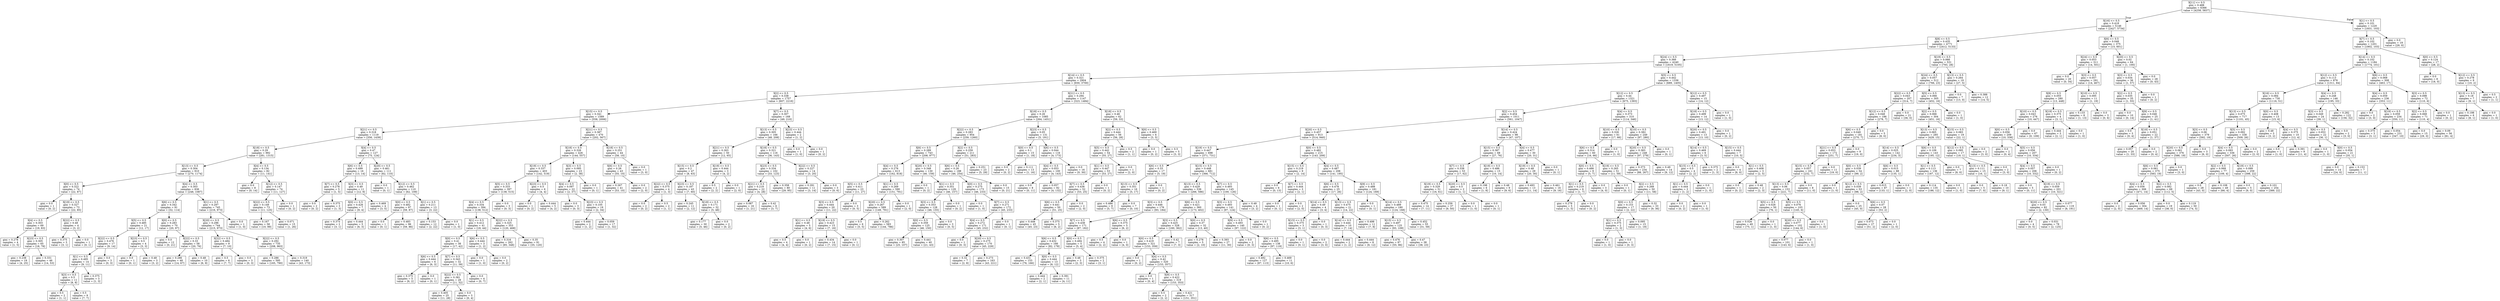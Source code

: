 digraph Tree {
node [shape=box] ;
0 [label="X[11] <= 0.5\ngini = 0.488\nsamples = 6366\nvalue = [4258, 5837]"] ;
1 [label="X[16] <= 0.5\ngini = 0.418\nsamples = 5146\nvalue = [2427, 5734]"] ;
0 -> 1 [labeldistance=2.5, labelangle=45, headlabel="True"] ;
2 [label="X[8] <= 0.5\ngini = 0.435\nsamples = 4771\nvalue = [2412, 5133]"] ;
1 -> 2 ;
3 [label="X[24] <= 0.5\ngini = 0.366\nsamples = 4240\nvalue = [1619, 5105]"] ;
2 -> 3 ;
4 [label="X[14] <= 0.5\ngini = 0.321\nsamples = 2904\nvalue = [930, 3700]"] ;
3 -> 4 ;
5 [label="X[2] <= 0.5\ngini = 0.338\nsamples = 1757\nvalue = [607, 2216]"] ;
4 -> 5 ;
6 [label="X[15] <= 0.5\ngini = 0.341\nsamples = 1589\nvalue = [558, 2006]"] ;
5 -> 6 ;
7 [label="X[21] <= 0.5\ngini = 0.318\nsamples = 1119\nvalue = [356, 1439]"] ;
6 -> 7 ;
8 [label="X[18] <= 0.5\ngini = 0.29\nsamples = 992\nvalue = [281, 1315]"] ;
7 -> 8 ;
9 [label="X[13] <= 0.5\ngini = 0.304\nsamples = 910\nvalue = [270, 1174]"] ;
8 -> 9 ;
10 [label="X[0] <= 0.5\ngini = 0.322\nsamples = 74\nvalue = [22, 87]"] ;
9 -> 10 ;
11 [label="gini = 0.0\nsamples = 1\nvalue = [0, 2]"] ;
10 -> 11 ;
12 [label="X[19] <= 0.5\ngini = 0.327\nsamples = 73\nvalue = [22, 85]"] ;
10 -> 12 ;
13 [label="X[4] <= 0.5\ngini = 0.303\nsamples = 69\nvalue = [19, 83]"] ;
12 -> 13 ;
14 [label="gini = 0.278\nsamples = 4\nvalue = [1, 5]"] ;
13 -> 14 ;
15 [label="X[23] <= 0.5\ngini = 0.305\nsamples = 65\nvalue = [18, 78]"] ;
13 -> 15 ;
16 [label="gini = 0.238\nsamples = 19\nvalue = [4, 25]"] ;
15 -> 16 ;
17 [label="gini = 0.331\nsamples = 46\nvalue = [14, 53]"] ;
15 -> 17 ;
18 [label="X[22] <= 0.5\ngini = 0.48\nsamples = 4\nvalue = [3, 2]"] ;
12 -> 18 ;
19 [label="gini = 0.375\nsamples = 3\nvalue = [3, 1]"] ;
18 -> 19 ;
20 [label="gini = 0.0\nsamples = 1\nvalue = [0, 1]"] ;
18 -> 20 ;
21 [label="X[4] <= 0.5\ngini = 0.303\nsamples = 836\nvalue = [248, 1087]"] ;
9 -> 21 ;
22 [label="X[6] <= 0.5\ngini = 0.342\nsamples = 91\nvalue = [32, 114]"] ;
21 -> 22 ;
23 [label="X[5] <= 0.5\ngini = 0.485\nsamples = 21\nvalue = [12, 17]"] ;
22 -> 23 ;
24 [label="X[22] <= 0.5\ngini = 0.476\nsamples = 17\nvalue = [9, 14]"] ;
23 -> 24 ;
25 [label="X[1] <= 0.5\ngini = 0.495\nsamples = 14\nvalue = [9, 11]"] ;
24 -> 25 ;
26 [label="X[3] <= 0.5\ngini = 0.5\nsamples = 11\nvalue = [8, 8]"] ;
25 -> 26 ;
27 [label="gini = 0.5\nsamples = 2\nvalue = [1, 1]"] ;
26 -> 27 ;
28 [label="gini = 0.5\nsamples = 9\nvalue = [7, 7]"] ;
26 -> 28 ;
29 [label="gini = 0.375\nsamples = 3\nvalue = [1, 3]"] ;
25 -> 29 ;
30 [label="gini = 0.0\nsamples = 3\nvalue = [0, 3]"] ;
24 -> 30 ;
31 [label="X[23] <= 0.5\ngini = 0.5\nsamples = 4\nvalue = [3, 3]"] ;
23 -> 31 ;
32 [label="gini = 0.0\nsamples = 1\nvalue = [0, 1]"] ;
31 -> 32 ;
33 [label="gini = 0.48\nsamples = 3\nvalue = [3, 2]"] ;
31 -> 33 ;
34 [label="X[0] <= 0.5\ngini = 0.283\nsamples = 70\nvalue = [20, 97]"] ;
22 -> 34 ;
35 [label="gini = 0.0\nsamples = 12\nvalue = [0, 21]"] ;
34 -> 35 ;
36 [label="X[22] <= 0.5\ngini = 0.33\nsamples = 58\nvalue = [20, 76]"] ;
34 -> 36 ;
37 [label="gini = 0.286\nsamples = 48\nvalue = [14, 67]"] ;
36 -> 37 ;
38 [label="gini = 0.48\nsamples = 10\nvalue = [6, 9]"] ;
36 -> 38 ;
39 [label="X[1] <= 0.5\ngini = 0.297\nsamples = 745\nvalue = [216, 973]"] ;
21 -> 39 ;
40 [label="X[20] <= 0.5\ngini = 0.296\nsamples = 744\nvalue = [215, 973]"] ;
39 -> 40 ;
41 [label="X[22] <= 0.5\ngini = 0.484\nsamples = 9\nvalue = [7, 10]"] ;
40 -> 41 ;
42 [label="gini = 0.5\nsamples = 6\nvalue = [7, 7]"] ;
41 -> 42 ;
43 [label="gini = 0.0\nsamples = 3\nvalue = [0, 3]"] ;
41 -> 43 ;
44 [label="X[22] <= 0.5\ngini = 0.292\nsamples = 735\nvalue = [208, 963]"] ;
40 -> 44 ;
45 [label="gini = 0.286\nsamples = 595\nvalue = [165, 790]"] ;
44 -> 45 ;
46 [label="gini = 0.319\nsamples = 140\nvalue = [43, 173]"] ;
44 -> 46 ;
47 [label="gini = 0.0\nsamples = 1\nvalue = [1, 0]"] ;
39 -> 47 ;
48 [label="X[4] <= 0.5\ngini = 0.134\nsamples = 82\nvalue = [11, 141]"] ;
8 -> 48 ;
49 [label="gini = 0.0\nsamples = 8\nvalue = [0, 14]"] ;
48 -> 49 ;
50 [label="X[12] <= 0.5\ngini = 0.147\nsamples = 74\nvalue = [11, 127]"] ;
48 -> 50 ;
51 [label="X[22] <= 0.5\ngini = 0.149\nsamples = 73\nvalue = [11, 125]"] ;
50 -> 51 ;
52 [label="gini = 0.167\nsamples = 58\nvalue = [10, 99]"] ;
51 -> 52 ;
53 [label="gini = 0.071\nsamples = 15\nvalue = [1, 26]"] ;
51 -> 53 ;
54 [label="gini = 0.0\nsamples = 1\nvalue = [0, 2]"] ;
50 -> 54 ;
55 [label="X[4] <= 0.5\ngini = 0.47\nsamples = 127\nvalue = [75, 124]"] ;
7 -> 55 ;
56 [label="X[6] <= 0.5\ngini = 0.499\nsamples = 16\nvalue = [13, 14]"] ;
55 -> 56 ;
57 [label="X[7] <= 0.5\ngini = 0.278\nsamples = 5\nvalue = [1, 5]"] ;
56 -> 57 ;
58 [label="gini = 0.0\nsamples = 2\nvalue = [0, 2]"] ;
57 -> 58 ;
59 [label="gini = 0.375\nsamples = 3\nvalue = [1, 3]"] ;
57 -> 59 ;
60 [label="X[3] <= 0.5\ngini = 0.49\nsamples = 11\nvalue = [12, 9]"] ;
56 -> 60 ;
61 [label="X[0] <= 0.5\ngini = 0.426\nsamples = 7\nvalue = [9, 4]"] ;
60 -> 61 ;
62 [label="gini = 0.375\nsamples = 2\nvalue = [3, 1]"] ;
61 -> 62 ;
63 [label="gini = 0.444\nsamples = 5\nvalue = [6, 3]"] ;
61 -> 63 ;
64 [label="gini = 0.469\nsamples = 4\nvalue = [3, 5]"] ;
60 -> 64 ;
65 [label="X[20] <= 0.5\ngini = 0.461\nsamples = 111\nvalue = [62, 110]"] ;
55 -> 65 ;
66 [label="gini = 0.0\nsamples = 1\nvalue = [0, 1]"] ;
65 -> 66 ;
67 [label="X[12] <= 0.5\ngini = 0.462\nsamples = 110\nvalue = [62, 109]"] ;
65 -> 67 ;
68 [label="X[0] <= 0.5\ngini = 0.482\nsamples = 97\nvalue = [59, 87]"] ;
67 -> 68 ;
69 [label="gini = 0.0\nsamples = 1\nvalue = [0, 1]"] ;
68 -> 69 ;
70 [label="gini = 0.483\nsamples = 96\nvalue = [59, 86]"] ;
68 -> 70 ;
71 [label="X[1] <= 0.5\ngini = 0.211\nsamples = 13\nvalue = [3, 22]"] ;
67 -> 71 ;
72 [label="gini = 0.153\nsamples = 12\nvalue = [2, 22]"] ;
71 -> 72 ;
73 [label="gini = 0.0\nsamples = 1\nvalue = [1, 0]"] ;
71 -> 73 ;
74 [label="X[21] <= 0.5\ngini = 0.387\nsamples = 470\nvalue = [202, 567]"] ;
6 -> 74 ;
75 [label="X[18] <= 0.5\ngini = 0.326\nsamples = 426\nvalue = [144, 557]"] ;
74 -> 75 ;
76 [label="X[19] <= 0.5\ngini = 0.337\nsamples = 403\nvalue = [142, 519]"] ;
75 -> 76 ;
77 [label="X[5] <= 0.5\ngini = 0.333\nsamples = 397\nvalue = [138, 515]"] ;
76 -> 77 ;
78 [label="X[4] <= 0.5\ngini = 0.334\nsamples = 394\nvalue = [138, 512]"] ;
77 -> 78 ;
79 [label="X[1] <= 0.5\ngini = 0.412\nsamples = 41\nvalue = [18, 44]"] ;
78 -> 79 ;
80 [label="X[0] <= 0.5\ngini = 0.41\nsamples = 38\nvalue = [17, 42]"] ;
79 -> 80 ;
81 [label="X[6] <= 0.5\ngini = 0.444\nsamples = 6\nvalue = [6, 3]"] ;
80 -> 81 ;
82 [label="gini = 0.375\nsamples = 5\nvalue = [6, 2]"] ;
81 -> 82 ;
83 [label="gini = 0.0\nsamples = 1\nvalue = [0, 1]"] ;
81 -> 83 ;
84 [label="X[7] <= 0.5\ngini = 0.343\nsamples = 32\nvalue = [11, 39]"] ;
80 -> 84 ;
85 [label="X[22] <= 0.5\ngini = 0.381\nsamples = 28\nvalue = [11, 32]"] ;
84 -> 85 ;
86 [label="gini = 0.405\nsamples = 25\nvalue = [11, 28]"] ;
85 -> 86 ;
87 [label="gini = 0.0\nsamples = 3\nvalue = [0, 4]"] ;
85 -> 87 ;
88 [label="gini = 0.0\nsamples = 4\nvalue = [0, 7]"] ;
84 -> 88 ;
89 [label="X[6] <= 0.5\ngini = 0.444\nsamples = 3\nvalue = [1, 2]"] ;
79 -> 89 ;
90 [label="gini = 0.0\nsamples = 1\nvalue = [1, 0]"] ;
89 -> 90 ;
91 [label="gini = 0.0\nsamples = 2\nvalue = [0, 2]"] ;
89 -> 91 ;
92 [label="X[22] <= 0.5\ngini = 0.325\nsamples = 353\nvalue = [120, 468]"] ;
78 -> 92 ;
93 [label="gini = 0.316\nsamples = 262\nvalue = [85, 348]"] ;
92 -> 93 ;
94 [label="gini = 0.35\nsamples = 91\nvalue = [35, 120]"] ;
92 -> 94 ;
95 [label="gini = 0.0\nsamples = 3\nvalue = [0, 3]"] ;
77 -> 95 ;
96 [label="X[23] <= 0.5\ngini = 0.5\nsamples = 6\nvalue = [4, 4]"] ;
76 -> 96 ;
97 [label="gini = 0.0\nsamples = 1\nvalue = [0, 2]"] ;
96 -> 97 ;
98 [label="gini = 0.444\nsamples = 5\nvalue = [4, 2]"] ;
96 -> 98 ;
99 [label="X[3] <= 0.5\ngini = 0.095\nsamples = 23\nvalue = [2, 38]"] ;
75 -> 99 ;
100 [label="X[4] <= 0.5\ngini = 0.097\nsamples = 22\nvalue = [2, 37]"] ;
99 -> 100 ;
101 [label="gini = 0.0\nsamples = 3\nvalue = [0, 3]"] ;
100 -> 101 ;
102 [label="X[23] <= 0.5\ngini = 0.105\nsamples = 19\nvalue = [2, 34]"] ;
100 -> 102 ;
103 [label="gini = 0.444\nsamples = 2\nvalue = [1, 2]"] ;
102 -> 103 ;
104 [label="gini = 0.059\nsamples = 17\nvalue = [1, 32]"] ;
102 -> 104 ;
105 [label="gini = 0.0\nsamples = 1\nvalue = [0, 1]"] ;
99 -> 105 ;
106 [label="X[18] <= 0.5\ngini = 0.251\nsamples = 44\nvalue = [58, 10]"] ;
74 -> 106 ;
107 [label="X[6] <= 0.5\ngini = 0.26\nsamples = 43\nvalue = [55, 10]"] ;
106 -> 107 ;
108 [label="gini = 0.267\nsamples = 41\nvalue = [53, 10]"] ;
107 -> 108 ;
109 [label="gini = 0.0\nsamples = 2\nvalue = [2, 0]"] ;
107 -> 109 ;
110 [label="gini = 0.0\nsamples = 1\nvalue = [3, 0]"] ;
106 -> 110 ;
111 [label="X[7] <= 0.5\ngini = 0.307\nsamples = 168\nvalue = [49, 210]"] ;
5 -> 111 ;
112 [label="X[13] <= 0.5\ngini = 0.305\nsamples = 166\nvalue = [48, 208]"] ;
111 -> 112 ;
113 [label="X[21] <= 0.5\ngini = 0.263\nsamples = 50\nvalue = [12, 65]"] ;
112 -> 113 ;
114 [label="X[15] <= 0.5\ngini = 0.2\nsamples = 47\nvalue = [8, 63]"] ;
113 -> 114 ;
115 [label="X[22] <= 0.5\ngini = 0.375\nsamples = 4\nvalue = [1, 3]"] ;
114 -> 115 ;
116 [label="gini = 0.0\nsamples = 2\nvalue = [0, 2]"] ;
115 -> 116 ;
117 [label="gini = 0.5\nsamples = 2\nvalue = [1, 1]"] ;
115 -> 117 ;
118 [label="X[23] <= 0.5\ngini = 0.187\nsamples = 43\nvalue = [7, 60]"] ;
114 -> 118 ;
119 [label="gini = 0.245\nsamples = 11\nvalue = [2, 12]"] ;
118 -> 119 ;
120 [label="X[18] <= 0.5\ngini = 0.171\nsamples = 32\nvalue = [5, 48]"] ;
118 -> 120 ;
121 [label="gini = 0.177\nsamples = 30\nvalue = [5, 46]"] ;
120 -> 121 ;
122 [label="gini = 0.0\nsamples = 2\nvalue = [0, 2]"] ;
120 -> 122 ;
123 [label="X[19] <= 0.5\ngini = 0.444\nsamples = 3\nvalue = [4, 2]"] ;
113 -> 123 ;
124 [label="gini = 0.5\nsamples = 2\nvalue = [2, 2]"] ;
123 -> 124 ;
125 [label="gini = 0.0\nsamples = 1\nvalue = [2, 0]"] ;
123 -> 125 ;
126 [label="X[18] <= 0.5\ngini = 0.321\nsamples = 116\nvalue = [36, 143]"] ;
112 -> 126 ;
127 [label="X[23] <= 0.5\ngini = 0.334\nsamples = 102\nvalue = [33, 123]"] ;
126 -> 127 ;
128 [label="X[21] <= 0.5\ngini = 0.219\nsamples = 22\nvalue = [4, 28]"] ;
127 -> 128 ;
129 [label="gini = 0.087\nsamples = 16\nvalue = [1, 21]"] ;
128 -> 129 ;
130 [label="gini = 0.42\nsamples = 6\nvalue = [3, 7]"] ;
128 -> 130 ;
131 [label="gini = 0.358\nsamples = 80\nvalue = [29, 95]"] ;
127 -> 131 ;
132 [label="X[22] <= 0.5\ngini = 0.227\nsamples = 14\nvalue = [3, 20]"] ;
126 -> 132 ;
133 [label="gini = 0.291\nsamples = 11\nvalue = [3, 14]"] ;
132 -> 133 ;
134 [label="gini = 0.0\nsamples = 3\nvalue = [0, 6]"] ;
132 -> 134 ;
135 [label="X[23] <= 0.5\ngini = 0.444\nsamples = 2\nvalue = [1, 2]"] ;
111 -> 135 ;
136 [label="gini = 0.0\nsamples = 1\nvalue = [1, 0]"] ;
135 -> 136 ;
137 [label="gini = 0.0\nsamples = 1\nvalue = [0, 2]"] ;
135 -> 137 ;
138 [label="X[21] <= 0.5\ngini = 0.294\nsamples = 1147\nvalue = [323, 1484]"] ;
4 -> 138 ;
139 [label="X[18] <= 0.5\ngini = 0.26\nsamples = 1085\nvalue = [264, 1451]"] ;
138 -> 139 ;
140 [label="X[22] <= 0.5\ngini = 0.283\nsamples = 954\nvalue = [259, 1260]"] ;
139 -> 140 ;
141 [label="X[6] <= 0.5\ngini = 0.289\nsamples = 743\nvalue = [208, 977]"] ;
140 -> 141 ;
142 [label="X[4] <= 0.5\ngini = 0.276\nsamples = 613\nvalue = [162, 818]"] ;
141 -> 142 ;
143 [label="X[5] <= 0.5\ngini = 0.411\nsamples = 23\nvalue = [11, 27]"] ;
142 -> 143 ;
144 [label="X[3] <= 0.5\ngini = 0.444\nsamples = 20\nvalue = [11, 22]"] ;
143 -> 144 ;
145 [label="X[1] <= 0.5\ngini = 0.48\nsamples = 5\nvalue = [4, 6]"] ;
144 -> 145 ;
146 [label="gini = 0.5\nsamples = 4\nvalue = [4, 4]"] ;
145 -> 146 ;
147 [label="gini = 0.0\nsamples = 1\nvalue = [0, 2]"] ;
145 -> 147 ;
148 [label="X[19] <= 0.5\ngini = 0.423\nsamples = 15\nvalue = [7, 16]"] ;
144 -> 148 ;
149 [label="gini = 0.434\nsamples = 14\nvalue = [7, 15]"] ;
148 -> 149 ;
150 [label="gini = 0.0\nsamples = 1\nvalue = [0, 1]"] ;
148 -> 150 ;
151 [label="gini = 0.0\nsamples = 3\nvalue = [0, 5]"] ;
143 -> 151 ;
152 [label="X[1] <= 0.5\ngini = 0.269\nsamples = 590\nvalue = [151, 791]"] ;
142 -> 152 ;
153 [label="X[20] <= 0.5\ngini = 0.267\nsamples = 589\nvalue = [149, 791]"] ;
152 -> 153 ;
154 [label="gini = 0.5\nsamples = 6\nvalue = [5, 5]"] ;
153 -> 154 ;
155 [label="gini = 0.262\nsamples = 583\nvalue = [144, 786]"] ;
153 -> 155 ;
156 [label="gini = 0.0\nsamples = 1\nvalue = [2, 0]"] ;
152 -> 156 ;
157 [label="X[20] <= 0.5\ngini = 0.348\nsamples = 130\nvalue = [46, 159]"] ;
141 -> 157 ;
158 [label="gini = 0.0\nsamples = 1\nvalue = [0, 2]"] ;
157 -> 158 ;
159 [label="X[1] <= 0.5\ngini = 0.351\nsamples = 129\nvalue = [46, 157]"] ;
157 -> 159 ;
160 [label="X[3] <= 0.5\ngini = 0.353\nsamples = 128\nvalue = [46, 155]"] ;
159 -> 160 ;
161 [label="X[0] <= 0.5\ngini = 0.359\nsamples = 125\nvalue = [46, 150]"] ;
160 -> 161 ;
162 [label="gini = 0.307\nsamples = 85\nvalue = [25, 107]"] ;
161 -> 162 ;
163 [label="gini = 0.441\nsamples = 40\nvalue = [21, 43]"] ;
161 -> 163 ;
164 [label="gini = 0.0\nsamples = 3\nvalue = [0, 5]"] ;
160 -> 164 ;
165 [label="gini = 0.0\nsamples = 1\nvalue = [0, 2]"] ;
159 -> 165 ;
166 [label="X[2] <= 0.5\ngini = 0.259\nsamples = 211\nvalue = [51, 283]"] ;
140 -> 166 ;
167 [label="X[6] <= 0.5\ngini = 0.26\nsamples = 188\nvalue = [46, 254]"] ;
166 -> 167 ;
168 [label="X[0] <= 0.5\ngini = 0.275\nsamples = 173\nvalue = [46, 233]"] ;
167 -> 168 ;
169 [label="gini = 0.0\nsamples = 1\nvalue = [1, 0]"] ;
168 -> 169 ;
170 [label="X[7] <= 0.5\ngini = 0.271\nsamples = 172\nvalue = [45, 233]"] ;
168 -> 170 ;
171 [label="X[4] <= 0.5\ngini = 0.272\nsamples = 171\nvalue = [45, 232]"] ;
170 -> 171 ;
172 [label="gini = 0.0\nsamples = 1\nvalue = [0, 3]"] ;
171 -> 172 ;
173 [label="X[20] <= 0.5\ngini = 0.275\nsamples = 170\nvalue = [45, 229]"] ;
171 -> 173 ;
174 [label="gini = 0.32\nsamples = 7\nvalue = [2, 8]"] ;
173 -> 174 ;
175 [label="gini = 0.273\nsamples = 163\nvalue = [43, 221]"] ;
173 -> 175 ;
176 [label="gini = 0.0\nsamples = 1\nvalue = [0, 1]"] ;
170 -> 176 ;
177 [label="gini = 0.0\nsamples = 15\nvalue = [0, 21]"] ;
167 -> 177 ;
178 [label="gini = 0.251\nsamples = 23\nvalue = [5, 29]"] ;
166 -> 178 ;
179 [label="X[23] <= 0.5\ngini = 0.05\nsamples = 131\nvalue = [5, 191]"] ;
139 -> 179 ;
180 [label="X[0] <= 0.5\ngini = 0.1\nsamples = 15\nvalue = [1, 18]"] ;
179 -> 180 ;
181 [label="gini = 0.0\nsamples = 2\nvalue = [0, 2]"] ;
180 -> 181 ;
182 [label="gini = 0.111\nsamples = 13\nvalue = [1, 16]"] ;
180 -> 182 ;
183 [label="X[6] <= 0.5\ngini = 0.044\nsamples = 116\nvalue = [4, 173]"] ;
179 -> 183 ;
184 [label="X[4] <= 0.5\ngini = 0.053\nsamples = 100\nvalue = [4, 143]"] ;
183 -> 184 ;
185 [label="gini = 0.0\nsamples = 8\nvalue = [0, 11]"] ;
184 -> 185 ;
186 [label="gini = 0.057\nsamples = 92\nvalue = [4, 132]"] ;
184 -> 186 ;
187 [label="gini = 0.0\nsamples = 16\nvalue = [0, 30]"] ;
183 -> 187 ;
188 [label="X[18] <= 0.5\ngini = 0.46\nsamples = 62\nvalue = [59, 33]"] ;
138 -> 188 ;
189 [label="X[2] <= 0.5\ngini = 0.444\nsamples = 56\nvalue = [56, 28]"] ;
188 -> 189 ;
190 [label="X[5] <= 0.5\ngini = 0.442\nsamples = 54\nvalue = [55, 27]"] ;
189 -> 190 ;
191 [label="X[1] <= 0.5\ngini = 0.447\nsamples = 53\nvalue = [53, 27]"] ;
190 -> 191 ;
192 [label="X[7] <= 0.5\ngini = 0.436\nsamples = 52\nvalue = [53, 25]"] ;
191 -> 192 ;
193 [label="X[6] <= 0.5\ngini = 0.441\nsamples = 50\nvalue = [51, 25]"] ;
192 -> 193 ;
194 [label="gini = 0.448\nsamples = 45\nvalue = [45, 23]"] ;
193 -> 194 ;
195 [label="gini = 0.375\nsamples = 5\nvalue = [6, 2]"] ;
193 -> 195 ;
196 [label="gini = 0.0\nsamples = 2\nvalue = [2, 0]"] ;
192 -> 196 ;
197 [label="gini = 0.0\nsamples = 1\nvalue = [0, 2]"] ;
191 -> 197 ;
198 [label="gini = 0.0\nsamples = 1\nvalue = [2, 0]"] ;
190 -> 198 ;
199 [label="gini = 0.5\nsamples = 2\nvalue = [1, 1]"] ;
189 -> 199 ;
200 [label="X[0] <= 0.5\ngini = 0.469\nsamples = 6\nvalue = [3, 5]"] ;
188 -> 200 ;
201 [label="gini = 0.0\nsamples = 1\nvalue = [0, 2]"] ;
200 -> 201 ;
202 [label="gini = 0.5\nsamples = 5\nvalue = [3, 3]"] ;
200 -> 202 ;
203 [label="X[5] <= 0.5\ngini = 0.442\nsamples = 1336\nvalue = [689, 1405]"] ;
3 -> 203 ;
204 [label="X[12] <= 0.5\ngini = 0.44\nsamples = 1321\nvalue = [675, 1393]"] ;
203 -> 204 ;
205 [label="X[2] <= 0.5\ngini = 0.454\nsamples = 1011\nvalue = [561, 1047]"] ;
204 -> 205 ;
206 [label="X[20] <= 0.5\ngini = 0.457\nsamples = 913\nvalue = [514, 940]"] ;
205 -> 206 ;
207 [label="X[19] <= 0.5\ngini = 0.447\nsamples = 698\nvalue = [371, 731]"] ;
206 -> 207 ;
208 [label="X[6] <= 0.5\ngini = 0.33\nsamples = 17\nvalue = [5, 19]"] ;
207 -> 208 ;
209 [label="X[13] <= 0.5\ngini = 0.351\nsamples = 16\nvalue = [5, 17]"] ;
208 -> 209 ;
210 [label="gini = 0.486\nsamples = 9\nvalue = [5, 7]"] ;
209 -> 210 ;
211 [label="gini = 0.0\nsamples = 7\nvalue = [0, 10]"] ;
209 -> 211 ;
212 [label="gini = 0.0\nsamples = 1\nvalue = [0, 2]"] ;
208 -> 212 ;
213 [label="X[15] <= 0.5\ngini = 0.448\nsamples = 681\nvalue = [366, 712]"] ;
207 -> 213 ;
214 [label="X[13] <= 0.5\ngini = 0.429\nsamples = 536\nvalue = [266, 586]"] ;
213 -> 214 ;
215 [label="X[3] <= 0.5\ngini = 0.446\nsamples = 176\nvalue = [93, 184]"] ;
214 -> 215 ;
216 [label="X[7] <= 0.5\ngini = 0.438\nsamples = 171\nvalue = [87, 182]"] ;
215 -> 216 ;
217 [label="X[6] <= 0.5\ngini = 0.432\nsamples = 166\nvalue = [82, 178]"] ;
216 -> 217 ;
218 [label="gini = 0.431\nsamples = 153\nvalue = [76, 166]"] ;
217 -> 218 ;
219 [label="X[0] <= 0.5\ngini = 0.444\nsamples = 13\nvalue = [6, 12]"] ;
217 -> 219 ;
220 [label="gini = 0.444\nsamples = 2\nvalue = [2, 1]"] ;
219 -> 220 ;
221 [label="gini = 0.391\nsamples = 11\nvalue = [4, 11]"] ;
219 -> 221 ;
222 [label="X[0] <= 0.5\ngini = 0.494\nsamples = 5\nvalue = [5, 4]"] ;
216 -> 222 ;
223 [label="gini = 0.48\nsamples = 3\nvalue = [2, 3]"] ;
222 -> 223 ;
224 [label="gini = 0.375\nsamples = 2\nvalue = [3, 1]"] ;
222 -> 224 ;
225 [label="X[6] <= 0.5\ngini = 0.375\nsamples = 5\nvalue = [6, 2]"] ;
215 -> 225 ;
226 [label="gini = 0.5\nsamples = 4\nvalue = [2, 2]"] ;
225 -> 226 ;
227 [label="gini = 0.0\nsamples = 1\nvalue = [4, 0]"] ;
225 -> 227 ;
228 [label="X[6] <= 0.5\ngini = 0.421\nsamples = 360\nvalue = [173, 402]"] ;
214 -> 228 ;
229 [label="X[3] <= 0.5\ngini = 0.425\nsamples = 328\nvalue = [160, 362]"] ;
228 -> 229 ;
230 [label="X[0] <= 0.5\ngini = 0.419\nsamples = 321\nvalue = [153, 359]"] ;
229 -> 230 ;
231 [label="gini = 0.0\nsamples = 1\nvalue = [0, 2]"] ;
230 -> 231 ;
232 [label="X[4] <= 0.5\ngini = 0.42\nsamples = 320\nvalue = [153, 357]"] ;
230 -> 232 ;
233 [label="gini = 0.0\nsamples = 1\nvalue = [0, 4]"] ;
232 -> 233 ;
234 [label="X[9] <= 0.5\ngini = 0.422\nsamples = 319\nvalue = [153, 353]"] ;
232 -> 234 ;
235 [label="gini = 0.5\nsamples = 2\nvalue = [2, 2]"] ;
234 -> 235 ;
236 [label="gini = 0.421\nsamples = 317\nvalue = [151, 351]"] ;
234 -> 236 ;
237 [label="gini = 0.42\nsamples = 7\nvalue = [7, 3]"] ;
229 -> 237 ;
238 [label="X[0] <= 0.5\ngini = 0.37\nsamples = 32\nvalue = [13, 40]"] ;
228 -> 238 ;
239 [label="gini = 0.278\nsamples = 5\nvalue = [2, 10]"] ;
238 -> 239 ;
240 [label="gini = 0.393\nsamples = 27\nvalue = [11, 30]"] ;
238 -> 240 ;
241 [label="X[7] <= 0.5\ngini = 0.493\nsamples = 145\nvalue = [100, 126]"] ;
213 -> 241 ;
242 [label="X[3] <= 0.5\ngini = 0.493\nsamples = 141\nvalue = [97, 124]"] ;
241 -> 242 ;
243 [label="X[9] <= 0.5\ngini = 0.493\nsamples = 140\nvalue = [97, 122]"] ;
242 -> 243 ;
244 [label="gini = 0.0\nsamples = 2\nvalue = [0, 3]"] ;
243 -> 244 ;
245 [label="X[6] <= 0.5\ngini = 0.495\nsamples = 138\nvalue = [97, 119]"] ;
243 -> 245 ;
246 [label="gini = 0.492\nsamples = 127\nvalue = [87, 113]"] ;
245 -> 246 ;
247 [label="gini = 0.469\nsamples = 11\nvalue = [10, 6]"] ;
245 -> 247 ;
248 [label="gini = 0.0\nsamples = 1\nvalue = [0, 2]"] ;
242 -> 248 ;
249 [label="gini = 0.48\nsamples = 4\nvalue = [3, 2]"] ;
241 -> 249 ;
250 [label="X[0] <= 0.5\ngini = 0.482\nsamples = 215\nvalue = [143, 209]"] ;
206 -> 250 ;
251 [label="X[15] <= 0.5\ngini = 0.219\nsamples = 9\nvalue = [2, 14]"] ;
250 -> 251 ;
252 [label="gini = 0.0\nsamples = 6\nvalue = [0, 13]"] ;
251 -> 252 ;
253 [label="X[7] <= 0.5\ngini = 0.444\nsamples = 3\nvalue = [2, 1]"] ;
251 -> 253 ;
254 [label="gini = 0.0\nsamples = 1\nvalue = [0, 1]"] ;
253 -> 254 ;
255 [label="gini = 0.0\nsamples = 2\nvalue = [2, 0]"] ;
253 -> 255 ;
256 [label="X[4] <= 0.5\ngini = 0.487\nsamples = 206\nvalue = [141, 195]"] ;
250 -> 256 ;
257 [label="X[6] <= 0.5\ngini = 0.478\nsamples = 25\nvalue = [17, 26]"] ;
256 -> 257 ;
258 [label="X[14] <= 0.5\ngini = 0.49\nsamples = 4\nvalue = [3, 4]"] ;
257 -> 258 ;
259 [label="X[15] <= 0.5\ngini = 0.375\nsamples = 3\nvalue = [3, 1]"] ;
258 -> 259 ;
260 [label="gini = 0.0\nsamples = 1\nvalue = [0, 1]"] ;
259 -> 260 ;
261 [label="gini = 0.0\nsamples = 2\nvalue = [3, 0]"] ;
259 -> 261 ;
262 [label="gini = 0.0\nsamples = 1\nvalue = [0, 3]"] ;
258 -> 262 ;
263 [label="X[13] <= 0.5\ngini = 0.475\nsamples = 21\nvalue = [14, 22]"] ;
257 -> 263 ;
264 [label="X[14] <= 0.5\ngini = 0.444\nsamples = 10\nvalue = [7, 14]"] ;
263 -> 264 ;
265 [label="gini = 0.444\nsamples = 2\nvalue = [1, 2]"] ;
264 -> 265 ;
266 [label="gini = 0.444\nsamples = 8\nvalue = [6, 12]"] ;
264 -> 266 ;
267 [label="gini = 0.498\nsamples = 11\nvalue = [7, 8]"] ;
263 -> 267 ;
268 [label="X[9] <= 0.5\ngini = 0.488\nsamples = 181\nvalue = [124, 169]"] ;
256 -> 268 ;
269 [label="gini = 0.0\nsamples = 1\nvalue = [0, 1]"] ;
268 -> 269 ;
270 [label="X[14] <= 0.5\ngini = 0.489\nsamples = 180\nvalue = [124, 168]"] ;
268 -> 270 ;
271 [label="X[15] <= 0.5\ngini = 0.497\nsamples = 125\nvalue = [93, 109]"] ;
270 -> 271 ;
272 [label="gini = 0.476\nsamples = 87\nvalue = [55, 86]"] ;
271 -> 272 ;
273 [label="gini = 0.47\nsamples = 38\nvalue = [38, 23]"] ;
271 -> 273 ;
274 [label="gini = 0.452\nsamples = 55\nvalue = [31, 59]"] ;
270 -> 274 ;
275 [label="X[14] <= 0.5\ngini = 0.424\nsamples = 98\nvalue = [47, 107]"] ;
205 -> 275 ;
276 [label="X[15] <= 0.5\ngini = 0.387\nsamples = 68\nvalue = [27, 76]"] ;
275 -> 276 ;
277 [label="X[7] <= 0.5\ngini = 0.338\nsamples = 53\nvalue = [17, 62]"] ;
276 -> 277 ;
278 [label="X[19] <= 0.5\ngini = 0.329\nsamples = 51\nvalue = [16, 61]"] ;
277 -> 278 ;
279 [label="gini = 0.475\nsamples = 14\nvalue = [7, 11]"] ;
278 -> 279 ;
280 [label="gini = 0.259\nsamples = 37\nvalue = [9, 50]"] ;
278 -> 280 ;
281 [label="X[20] <= 0.5\ngini = 0.5\nsamples = 2\nvalue = [1, 1]"] ;
277 -> 281 ;
282 [label="gini = 0.0\nsamples = 1\nvalue = [1, 0]"] ;
281 -> 282 ;
283 [label="gini = 0.0\nsamples = 1\nvalue = [0, 1]"] ;
281 -> 283 ;
284 [label="X[19] <= 0.5\ngini = 0.486\nsamples = 15\nvalue = [10, 14]"] ;
276 -> 284 ;
285 [label="gini = 0.198\nsamples = 6\nvalue = [1, 8]"] ;
284 -> 285 ;
286 [label="gini = 0.48\nsamples = 9\nvalue = [9, 6]"] ;
284 -> 286 ;
287 [label="X[4] <= 0.5\ngini = 0.477\nsamples = 30\nvalue = [20, 31]"] ;
275 -> 287 ;
288 [label="X[19] <= 0.5\ngini = 0.48\nsamples = 29\nvalue = [20, 30]"] ;
287 -> 288 ;
289 [label="gini = 0.493\nsamples = 13\nvalue = [11, 14]"] ;
288 -> 289 ;
290 [label="gini = 0.461\nsamples = 16\nvalue = [9, 16]"] ;
288 -> 290 ;
291 [label="gini = 0.0\nsamples = 1\nvalue = [0, 1]"] ;
287 -> 291 ;
292 [label="X[4] <= 0.5\ngini = 0.373\nsamples = 310\nvalue = [114, 346]"] ;
204 -> 292 ;
293 [label="X[10] <= 0.5\ngini = 0.326\nsamples = 61\nvalue = [17, 66]"] ;
292 -> 293 ;
294 [label="X[6] <= 0.5\ngini = 0.314\nsamples = 60\nvalue = [16, 66]"] ;
293 -> 294 ;
295 [label="X[0] <= 0.5\ngini = 0.486\nsamples = 9\nvalue = [5, 7]"] ;
294 -> 295 ;
296 [label="X[1] <= 0.5\ngini = 0.219\nsamples = 6\nvalue = [1, 7]"] ;
295 -> 296 ;
297 [label="gini = 0.278\nsamples = 5\nvalue = [1, 5]"] ;
296 -> 297 ;
298 [label="gini = 0.0\nsamples = 1\nvalue = [0, 2]"] ;
296 -> 298 ;
299 [label="gini = 0.0\nsamples = 3\nvalue = [4, 0]"] ;
295 -> 299 ;
300 [label="X[19] <= 0.5\ngini = 0.265\nsamples = 51\nvalue = [11, 59]"] ;
294 -> 300 ;
301 [label="gini = 0.0\nsamples = 1\nvalue = [0, 1]"] ;
300 -> 301 ;
302 [label="X[2] <= 0.5\ngini = 0.268\nsamples = 50\nvalue = [11, 58]"] ;
300 -> 302 ;
303 [label="X[0] <= 0.5\ngini = 0.153\nsamples = 17\nvalue = [2, 22]"] ;
302 -> 303 ;
304 [label="X[1] <= 0.5\ngini = 0.375\nsamples = 2\nvalue = [1, 3]"] ;
303 -> 304 ;
305 [label="gini = 0.0\nsamples = 1\nvalue = [1, 0]"] ;
304 -> 305 ;
306 [label="gini = 0.0\nsamples = 1\nvalue = [0, 3]"] ;
304 -> 306 ;
307 [label="gini = 0.095\nsamples = 15\nvalue = [1, 19]"] ;
303 -> 307 ;
308 [label="gini = 0.32\nsamples = 33\nvalue = [9, 36]"] ;
302 -> 308 ;
309 [label="gini = 0.0\nsamples = 1\nvalue = [1, 0]"] ;
293 -> 309 ;
310 [label="X[10] <= 0.5\ngini = 0.382\nsamples = 249\nvalue = [97, 280]"] ;
292 -> 310 ;
311 [label="X[20] <= 0.5\ngini = 0.383\nsamples = 248\nvalue = [97, 279]"] ;
310 -> 311 ;
312 [label="gini = 0.373\nsamples = 234\nvalue = [88, 267]"] ;
311 -> 312 ;
313 [label="gini = 0.49\nsamples = 14\nvalue = [9, 12]"] ;
311 -> 313 ;
314 [label="gini = 0.0\nsamples = 1\nvalue = [0, 1]"] ;
310 -> 314 ;
315 [label="X[12] <= 0.5\ngini = 0.497\nsamples = 15\nvalue = [14, 12]"] ;
203 -> 315 ;
316 [label="X[18] <= 0.5\ngini = 0.499\nsamples = 14\nvalue = [13, 12]"] ;
315 -> 316 ;
317 [label="X[20] <= 0.5\ngini = 0.491\nsamples = 13\nvalue = [13, 10]"] ;
316 -> 317 ;
318 [label="X[14] <= 0.5\ngini = 0.469\nsamples = 6\nvalue = [3, 5]"] ;
317 -> 318 ;
319 [label="X[15] <= 0.5\ngini = 0.5\nsamples = 4\nvalue = [2, 2]"] ;
318 -> 319 ;
320 [label="X[1] <= 0.5\ngini = 0.444\nsamples = 3\nvalue = [1, 2]"] ;
319 -> 320 ;
321 [label="gini = 0.0\nsamples = 2\nvalue = [0, 2]"] ;
320 -> 321 ;
322 [label="gini = 0.0\nsamples = 1\nvalue = [1, 0]"] ;
320 -> 322 ;
323 [label="gini = 0.0\nsamples = 1\nvalue = [1, 0]"] ;
319 -> 323 ;
324 [label="gini = 0.375\nsamples = 2\nvalue = [1, 3]"] ;
318 -> 324 ;
325 [label="X[15] <= 0.5\ngini = 0.444\nsamples = 7\nvalue = [10, 5]"] ;
317 -> 325 ;
326 [label="gini = 0.0\nsamples = 4\nvalue = [8, 0]"] ;
325 -> 326 ;
327 [label="X[1] <= 0.5\ngini = 0.408\nsamples = 3\nvalue = [2, 5]"] ;
325 -> 327 ;
328 [label="gini = 0.0\nsamples = 1\nvalue = [0, 2]"] ;
327 -> 328 ;
329 [label="gini = 0.48\nsamples = 2\nvalue = [2, 3]"] ;
327 -> 329 ;
330 [label="gini = 0.0\nsamples = 1\nvalue = [0, 2]"] ;
316 -> 330 ;
331 [label="gini = 0.0\nsamples = 1\nvalue = [1, 0]"] ;
315 -> 331 ;
332 [label="X[19] <= 0.5\ngini = 0.066\nsamples = 531\nvalue = [793, 28]"] ;
2 -> 332 ;
333 [label="X[24] <= 0.5\ngini = 0.057\nsamples = 512\nvalue = [766, 23]"] ;
332 -> 333 ;
334 [label="X[22] <= 0.5\ngini = 0.043\nsamples = 207\nvalue = [314, 7]"] ;
333 -> 334 ;
335 [label="X[12] <= 0.5\ngini = 0.048\nsamples = 186\nvalue = [278, 7]"] ;
334 -> 335 ;
336 [label="X[6] <= 0.5\ngini = 0.049\nsamples = 181\nvalue = [270, 7]"] ;
335 -> 336 ;
337 [label="X[21] <= 0.5\ngini = 0.053\nsamples = 172\nvalue = [251, 7]"] ;
336 -> 337 ;
338 [label="X[15] <= 0.5\ngini = 0.057\nsamples = 161\nvalue = [232, 7]"] ;
337 -> 338 ;
339 [label="X[13] <= 0.5\ngini = 0.06\nsamples = 153\nvalue = [221, 7]"] ;
338 -> 339 ;
340 [label="X[5] <= 0.5\ngini = 0.026\nsamples = 50\nvalue = [76, 1]"] ;
339 -> 340 ;
341 [label="gini = 0.026\nsamples = 49\nvalue = [75, 1]"] ;
340 -> 341 ;
342 [label="gini = 0.0\nsamples = 1\nvalue = [1, 0]"] ;
340 -> 342 ;
343 [label="X[5] <= 0.5\ngini = 0.076\nsamples = 103\nvalue = [145, 6]"] ;
339 -> 343 ;
344 [label="X[20] <= 0.5\ngini = 0.077\nsamples = 102\nvalue = [144, 6]"] ;
343 -> 344 ;
345 [label="gini = 0.077\nsamples = 101\nvalue = [143, 6]"] ;
344 -> 345 ;
346 [label="gini = 0.0\nsamples = 1\nvalue = [1, 0]"] ;
344 -> 346 ;
347 [label="gini = 0.0\nsamples = 1\nvalue = [1, 0]"] ;
343 -> 347 ;
348 [label="gini = 0.0\nsamples = 8\nvalue = [11, 0]"] ;
338 -> 348 ;
349 [label="gini = 0.0\nsamples = 11\nvalue = [19, 0]"] ;
337 -> 349 ;
350 [label="gini = 0.0\nsamples = 9\nvalue = [19, 0]"] ;
336 -> 350 ;
351 [label="gini = 0.0\nsamples = 5\nvalue = [8, 0]"] ;
335 -> 351 ;
352 [label="gini = 0.0\nsamples = 21\nvalue = [36, 0]"] ;
334 -> 352 ;
353 [label="X[5] <= 0.5\ngini = 0.066\nsamples = 305\nvalue = [452, 16]"] ;
333 -> 353 ;
354 [label="X[2] <= 0.5\ngini = 0.066\nsamples = 304\nvalue = [451, 16]"] ;
353 -> 354 ;
355 [label="X[13] <= 0.5\ngini = 0.065\nsamples = 285\nvalue = [429, 15]"] ;
354 -> 355 ;
356 [label="X[14] <= 0.5\ngini = 0.025\nsamples = 142\nvalue = [234, 3]"] ;
355 -> 356 ;
357 [label="X[0] <= 0.5\ngini = 0.039\nsamples = 54\nvalue = [99, 2]"] ;
356 -> 357 ;
358 [label="gini = 0.0\nsamples = 1\nvalue = [1, 0]"] ;
357 -> 358 ;
359 [label="X[12] <= 0.5\ngini = 0.039\nsamples = 53\nvalue = [98, 2]"] ;
357 -> 359 ;
360 [label="gini = 0.0\nsamples = 25\nvalue = [45, 0]"] ;
359 -> 360 ;
361 [label="X[6] <= 0.5\ngini = 0.07\nsamples = 28\nvalue = [53, 2]"] ;
359 -> 361 ;
362 [label="gini = 0.073\nsamples = 27\nvalue = [51, 2]"] ;
361 -> 362 ;
363 [label="gini = 0.0\nsamples = 1\nvalue = [2, 0]"] ;
361 -> 363 ;
364 [label="X[6] <= 0.5\ngini = 0.015\nsamples = 88\nvalue = [135, 1]"] ;
356 -> 364 ;
365 [label="gini = 0.015\nsamples = 87\nvalue = [133, 1]"] ;
364 -> 365 ;
366 [label="gini = 0.0\nsamples = 1\nvalue = [2, 0]"] ;
364 -> 366 ;
367 [label="X[6] <= 0.5\ngini = 0.109\nsamples = 143\nvalue = [195, 12]"] ;
355 -> 367 ;
368 [label="X[1] <= 0.5\ngini = 0.113\nsamples = 136\nvalue = [187, 12]"] ;
367 -> 368 ;
369 [label="gini = 0.114\nsamples = 135\nvalue = [186, 12]"] ;
368 -> 369 ;
370 [label="gini = 0.0\nsamples = 1\nvalue = [1, 0]"] ;
368 -> 370 ;
371 [label="gini = 0.0\nsamples = 7\nvalue = [8, 0]"] ;
367 -> 371 ;
372 [label="X[15] <= 0.5\ngini = 0.083\nsamples = 19\nvalue = [22, 1]"] ;
354 -> 372 ;
373 [label="X[12] <= 0.5\ngini = 0.095\nsamples = 17\nvalue = [19, 1]"] ;
372 -> 373 ;
374 [label="X[13] <= 0.5\ngini = 0.111\nsamples = 15\nvalue = [16, 1]"] ;
373 -> 374 ;
375 [label="gini = 0.0\nsamples = 5\nvalue = [7, 0]"] ;
374 -> 375 ;
376 [label="gini = 0.18\nsamples = 10\nvalue = [9, 1]"] ;
374 -> 376 ;
377 [label="gini = 0.0\nsamples = 2\nvalue = [3, 0]"] ;
373 -> 377 ;
378 [label="gini = 0.0\nsamples = 2\nvalue = [3, 0]"] ;
372 -> 378 ;
379 [label="gini = 0.0\nsamples = 1\nvalue = [1, 0]"] ;
353 -> 379 ;
380 [label="X[13] <= 0.5\ngini = 0.264\nsamples = 19\nvalue = [27, 5]"] ;
332 -> 380 ;
381 [label="gini = 0.0\nsamples = 7\nvalue = [13, 0]"] ;
380 -> 381 ;
382 [label="gini = 0.388\nsamples = 12\nvalue = [14, 5]"] ;
380 -> 382 ;
383 [label="X[6] <= 0.5\ngini = 0.048\nsamples = 375\nvalue = [15, 601]"] ;
1 -> 383 ;
384 [label="X[24] <= 0.5\ngini = 0.053\nsamples = 311\nvalue = [14, 501]"] ;
383 -> 384 ;
385 [label="gini = 0.0\nsamples = 20\nvalue = [0, 34]"] ;
384 -> 385 ;
386 [label="X[3] <= 0.5\ngini = 0.057\nsamples = 291\nvalue = [14, 467]"] ;
384 -> 386 ;
387 [label="X[8] <= 0.5\ngini = 0.055\nsamples = 280\nvalue = [13, 448]"] ;
386 -> 387 ;
388 [label="X[10] <= 0.5\ngini = 0.043\nsamples = 276\nvalue = [10, 447]"] ;
387 -> 388 ;
389 [label="X[0] <= 0.5\ngini = 0.056\nsamples = 209\nvalue = [10, 338]"] ;
388 -> 389 ;
390 [label="gini = 0.0\nsamples = 2\nvalue = [0, 4]"] ;
389 -> 390 ;
391 [label="X[5] <= 0.5\ngini = 0.056\nsamples = 207\nvalue = [10, 334]"] ;
389 -> 391 ;
392 [label="X[4] <= 0.5\ngini = 0.057\nsamples = 206\nvalue = [10, 332]"] ;
391 -> 392 ;
393 [label="gini = 0.0\nsamples = 5\nvalue = [0, 11]"] ;
392 -> 393 ;
394 [label="X[19] <= 0.5\ngini = 0.059\nsamples = 201\nvalue = [10, 321]"] ;
392 -> 394 ;
395 [label="X[20] <= 0.5\ngini = 0.03\nsamples = 82\nvalue = [2, 130]"] ;
394 -> 395 ;
396 [label="gini = 0.0\nsamples = 4\nvalue = [0, 5]"] ;
395 -> 396 ;
397 [label="gini = 0.031\nsamples = 78\nvalue = [2, 125]"] ;
395 -> 397 ;
398 [label="gini = 0.077\nsamples = 119\nvalue = [8, 191]"] ;
394 -> 398 ;
399 [label="gini = 0.0\nsamples = 1\nvalue = [0, 2]"] ;
391 -> 399 ;
400 [label="gini = 0.0\nsamples = 67\nvalue = [0, 109]"] ;
388 -> 400 ;
401 [label="X[19] <= 0.5\ngini = 0.375\nsamples = 4\nvalue = [3, 1]"] ;
387 -> 401 ;
402 [label="gini = 0.444\nsamples = 3\nvalue = [2, 1]"] ;
401 -> 402 ;
403 [label="gini = 0.0\nsamples = 1\nvalue = [1, 0]"] ;
401 -> 403 ;
404 [label="X[10] <= 0.5\ngini = 0.095\nsamples = 11\nvalue = [1, 19]"] ;
386 -> 404 ;
405 [label="gini = 0.133\nsamples = 8\nvalue = [1, 13]"] ;
404 -> 405 ;
406 [label="gini = 0.0\nsamples = 3\nvalue = [0, 6]"] ;
404 -> 406 ;
407 [label="X[20] <= 0.5\ngini = 0.02\nsamples = 64\nvalue = [1, 100]"] ;
383 -> 407 ;
408 [label="X[3] <= 0.5\ngini = 0.034\nsamples = 36\nvalue = [1, 57]"] ;
407 -> 408 ;
409 [label="X[2] <= 0.5\ngini = 0.035\nsamples = 35\nvalue = [1, 55]"] ;
408 -> 409 ;
410 [label="gini = 0.0\nsamples = 10\nvalue = [0, 14]"] ;
409 -> 410 ;
411 [label="X[9] <= 0.5\ngini = 0.046\nsamples = 25\nvalue = [1, 41]"] ;
409 -> 411 ;
412 [label="gini = 0.0\nsamples = 3\nvalue = [0, 4]"] ;
411 -> 412 ;
413 [label="X[18] <= 0.5\ngini = 0.051\nsamples = 22\nvalue = [1, 37]"] ;
411 -> 413 ;
414 [label="gini = 0.057\nsamples = 20\nvalue = [1, 33]"] ;
413 -> 414 ;
415 [label="gini = 0.0\nsamples = 2\nvalue = [0, 4]"] ;
413 -> 415 ;
416 [label="gini = 0.0\nsamples = 1\nvalue = [0, 2]"] ;
408 -> 416 ;
417 [label="gini = 0.0\nsamples = 28\nvalue = [0, 43]"] ;
407 -> 417 ;
418 [label="X[1] <= 0.5\ngini = 0.101\nsamples = 1220\nvalue = [1831, 103]"] ;
0 -> 418 [labeldistance=2.5, labelangle=-45, headlabel="False"] ;
419 [label="X[7] <= 0.5\ngini = 0.102\nsamples = 1201\nvalue = [1802, 103]"] ;
418 -> 419 ;
420 [label="X[14] <= 0.5\ngini = 0.102\nsamples = 1184\nvalue = [1774, 101]"] ;
419 -> 420 ;
421 [label="X[12] <= 0.5\ngini = 0.113\nsamples = 876\nvalue = [1311, 84]"] ;
420 -> 421 ;
422 [label="X[16] <= 0.5\ngini = 0.084\nsamples = 730\nvalue = [1116, 51]"] ;
421 -> 422 ;
423 [label="X[13] <= 0.5\ngini = 0.075\nsamples = 717\nvalue = [1101, 45]"] ;
422 -> 423 ;
424 [label="X[3] <= 0.5\ngini = 0.06\nsamples = 379\nvalue = [592, 19]"] ;
423 -> 424 ;
425 [label="X[20] <= 0.5\ngini = 0.061\nsamples = 376\nvalue = [586, 19]"] ;
424 -> 425 ;
426 [label="X[6] <= 0.5\ngini = 0.061\nsamples = 375\nvalue = [583, 19]"] ;
425 -> 426 ;
427 [label="X[4] <= 0.5\ngini = 0.056\nsamples = 306\nvalue = [471, 14]"] ;
426 -> 427 ;
428 [label="gini = 0.0\nsamples = 2\nvalue = [2, 0]"] ;
427 -> 428 ;
429 [label="gini = 0.056\nsamples = 304\nvalue = [469, 14]"] ;
427 -> 429 ;
430 [label="X[2] <= 0.5\ngini = 0.082\nsamples = 69\nvalue = [112, 5]"] ;
426 -> 430 ;
431 [label="gini = 0.0\nsamples = 19\nvalue = [38, 0]"] ;
430 -> 431 ;
432 [label="gini = 0.119\nsamples = 50\nvalue = [74, 5]"] ;
430 -> 432 ;
433 [label="gini = 0.0\nsamples = 1\nvalue = [3, 0]"] ;
425 -> 433 ;
434 [label="gini = 0.0\nsamples = 3\nvalue = [6, 0]"] ;
424 -> 434 ;
435 [label="X[5] <= 0.5\ngini = 0.092\nsamples = 338\nvalue = [509, 26]"] ;
423 -> 435 ;
436 [label="X[4] <= 0.5\ngini = 0.093\nsamples = 336\nvalue = [507, 26]"] ;
435 -> 436 ;
437 [label="X[2] <= 0.5\ngini = 0.068\nsamples = 77\nvalue = [109, 4]"] ;
436 -> 437 ;
438 [label="gini = 0.0\nsamples = 28\nvalue = [43, 0]"] ;
437 -> 438 ;
439 [label="gini = 0.108\nsamples = 49\nvalue = [66, 4]"] ;
437 -> 439 ;
440 [label="X[19] <= 0.5\ngini = 0.099\nsamples = 259\nvalue = [398, 22]"] ;
436 -> 440 ;
441 [label="gini = 0.0\nsamples = 5\nvalue = [9, 0]"] ;
440 -> 441 ;
442 [label="gini = 0.101\nsamples = 254\nvalue = [389, 22]"] ;
440 -> 442 ;
443 [label="gini = 0.0\nsamples = 2\nvalue = [2, 0]"] ;
435 -> 443 ;
444 [label="X[0] <= 0.5\ngini = 0.408\nsamples = 13\nvalue = [15, 6]"] ;
422 -> 444 ;
445 [label="gini = 0.48\nsamples = 3\nvalue = [3, 2]"] ;
444 -> 445 ;
446 [label="X[4] <= 0.5\ngini = 0.375\nsamples = 10\nvalue = [12, 4]"] ;
444 -> 446 ;
447 [label="gini = 0.0\nsamples = 1\nvalue = [1, 0]"] ;
446 -> 447 ;
448 [label="gini = 0.391\nsamples = 9\nvalue = [11, 4]"] ;
446 -> 448 ;
449 [label="X[4] <= 0.5\ngini = 0.248\nsamples = 146\nvalue = [195, 33]"] ;
421 -> 449 ;
450 [label="X[3] <= 0.5\ngini = 0.049\nsamples = 24\nvalue = [39, 1]"] ;
449 -> 450 ;
451 [label="X[6] <= 0.5\ngini = 0.053\nsamples = 22\nvalue = [36, 1]"] ;
450 -> 451 ;
452 [label="gini = 0.0\nsamples = 1\nvalue = [1, 0]"] ;
451 -> 452 ;
453 [label="X[0] <= 0.5\ngini = 0.054\nsamples = 21\nvalue = [35, 1]"] ;
451 -> 453 ;
454 [label="gini = 0.0\nsamples = 14\nvalue = [24, 0]"] ;
453 -> 454 ;
455 [label="gini = 0.153\nsamples = 7\nvalue = [11, 1]"] ;
453 -> 455 ;
456 [label="gini = 0.0\nsamples = 2\nvalue = [3, 0]"] ;
450 -> 456 ;
457 [label="gini = 0.282\nsamples = 122\nvalue = [156, 32]"] ;
449 -> 457 ;
458 [label="X[6] <= 0.5\ngini = 0.068\nsamples = 308\nvalue = [463, 17]"] ;
420 -> 458 ;
459 [label="X[4] <= 0.5\ngini = 0.059\nsamples = 236\nvalue = [353, 11]"] ;
458 -> 459 ;
460 [label="gini = 0.0\nsamples = 2\nvalue = [3, 0]"] ;
459 -> 460 ;
461 [label="X[19] <= 0.5\ngini = 0.059\nsamples = 234\nvalue = [350, 11]"] ;
459 -> 461 ;
462 [label="gini = 0.375\nsamples = 3\nvalue = [3, 1]"] ;
461 -> 462 ;
463 [label="gini = 0.054\nsamples = 231\nvalue = [347, 10]"] ;
461 -> 463 ;
464 [label="X[3] <= 0.5\ngini = 0.098\nsamples = 72\nvalue = [110, 6]"] ;
458 -> 464 ;
465 [label="X[2] <= 0.5\ngini = 0.068\nsamples = 71\nvalue = [110, 4]"] ;
464 -> 465 ;
466 [label="gini = 0.0\nsamples = 15\nvalue = [29, 0]"] ;
465 -> 466 ;
467 [label="gini = 0.09\nsamples = 56\nvalue = [81, 4]"] ;
465 -> 467 ;
468 [label="gini = 0.0\nsamples = 1\nvalue = [0, 2]"] ;
464 -> 468 ;
469 [label="X[0] <= 0.5\ngini = 0.124\nsamples = 17\nvalue = [28, 2]"] ;
419 -> 469 ;
470 [label="gini = 0.0\nsamples = 8\nvalue = [18, 0]"] ;
469 -> 470 ;
471 [label="X[12] <= 0.5\ngini = 0.278\nsamples = 9\nvalue = [10, 2]"] ;
469 -> 471 ;
472 [label="X[13] <= 0.5\ngini = 0.18\nsamples = 7\nvalue = [9, 1]"] ;
471 -> 472 ;
473 [label="gini = 0.198\nsamples = 6\nvalue = [8, 1]"] ;
472 -> 473 ;
474 [label="gini = 0.0\nsamples = 1\nvalue = [1, 0]"] ;
472 -> 474 ;
475 [label="gini = 0.5\nsamples = 2\nvalue = [1, 1]"] ;
471 -> 475 ;
476 [label="gini = 0.0\nsamples = 19\nvalue = [29, 0]"] ;
418 -> 476 ;
}